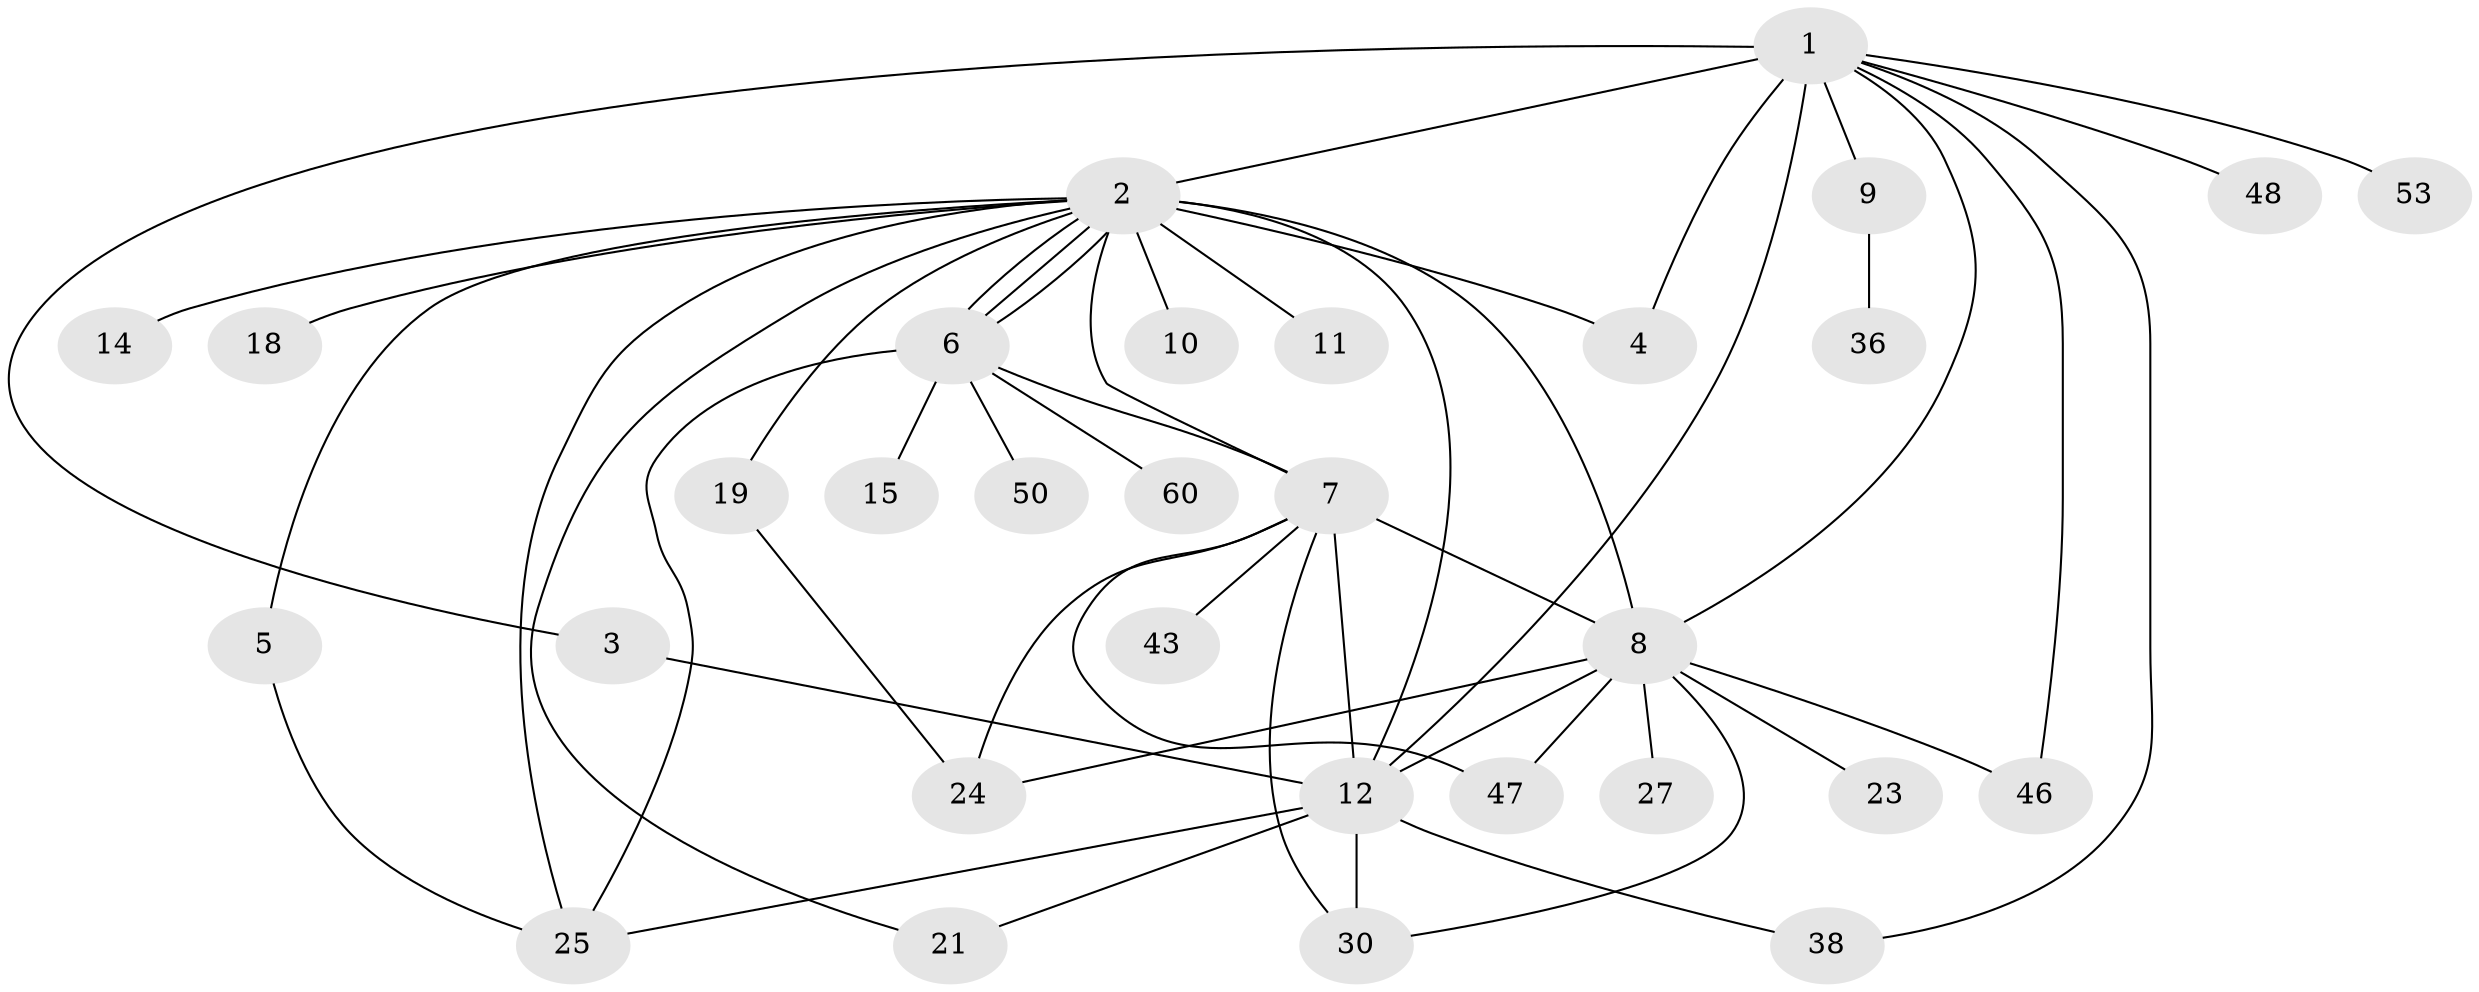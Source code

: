 // original degree distribution, {11: 0.015873015873015872, 23: 0.015873015873015872, 2: 0.31746031746031744, 8: 0.031746031746031744, 12: 0.015873015873015872, 1: 0.4126984126984127, 4: 0.06349206349206349, 9: 0.015873015873015872, 3: 0.09523809523809523, 5: 0.015873015873015872}
// Generated by graph-tools (version 1.1) at 2025/18/03/04/25 18:18:17]
// undirected, 31 vertices, 51 edges
graph export_dot {
graph [start="1"]
  node [color=gray90,style=filled];
  1 [super="+34"];
  2 [super="+20+29+31+41+56+42+44+35+37"];
  3 [super="+22"];
  4;
  5;
  6;
  7;
  8;
  9;
  10;
  11;
  12 [super="+13+16"];
  14;
  15;
  18;
  19 [super="+40"];
  21 [super="+62"];
  23 [super="+32"];
  24 [super="+33"];
  25 [super="+51"];
  27;
  30 [super="+59"];
  36;
  38;
  43;
  46;
  47;
  48;
  50;
  53;
  60;
  1 -- 2 [weight=3];
  1 -- 3;
  1 -- 9;
  1 -- 38;
  1 -- 46;
  1 -- 48;
  1 -- 53;
  1 -- 8;
  1 -- 4;
  1 -- 12;
  2 -- 4;
  2 -- 5;
  2 -- 6;
  2 -- 6;
  2 -- 6;
  2 -- 10;
  2 -- 11;
  2 -- 12 [weight=2];
  2 -- 14;
  2 -- 18;
  2 -- 19;
  2 -- 21;
  2 -- 25;
  2 -- 8 [weight=2];
  2 -- 7;
  3 -- 12;
  5 -- 25;
  6 -- 7;
  6 -- 15;
  6 -- 25;
  6 -- 50;
  6 -- 60;
  7 -- 8;
  7 -- 24;
  7 -- 30;
  7 -- 43;
  7 -- 47;
  7 -- 12;
  8 -- 23;
  8 -- 24;
  8 -- 27;
  8 -- 30;
  8 -- 46;
  8 -- 47;
  8 -- 12 [weight=2];
  9 -- 36;
  12 -- 21;
  12 -- 25;
  12 -- 30;
  12 -- 38;
  19 -- 24;
}
